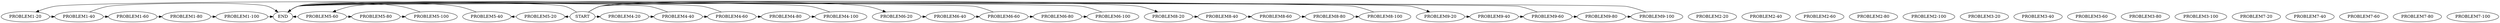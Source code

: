 // DBA1920P2GM
digraph {
	"PROBLEM1-20" [label="PROBLEM1-20"]
	"PROBLEM1-40" [label="PROBLEM1-40"]
	"PROBLEM1-60" [label="PROBLEM1-60"]
	"PROBLEM1-80" [label="PROBLEM1-80"]
	"PROBLEM1-100" [label="PROBLEM1-100"]
	"PROBLEM2-20" [label="PROBLEM2-20"]
	"PROBLEM2-40" [label="PROBLEM2-40"]
	"PROBLEM2-60" [label="PROBLEM2-60"]
	"PROBLEM2-80" [label="PROBLEM2-80"]
	"PROBLEM2-100" [label="PROBLEM2-100"]
	"PROBLEM3-20" [label="PROBLEM3-20"]
	"PROBLEM3-40" [label="PROBLEM3-40"]
	"PROBLEM3-60" [label="PROBLEM3-60"]
	"PROBLEM3-80" [label="PROBLEM3-80"]
	"PROBLEM3-100" [label="PROBLEM3-100"]
	"PROBLEM5-20" [label="PROBLEM5-20"]
	"PROBLEM5-40" [label="PROBLEM5-40"]
	"PROBLEM5-60" [label="PROBLEM5-60"]
	"PROBLEM5-80" [label="PROBLEM5-80"]
	"PROBLEM5-100" [label="PROBLEM5-100"]
	"PROBLEM4-20" [label="PROBLEM4-20"]
	"PROBLEM4-40" [label="PROBLEM4-40"]
	"PROBLEM4-60" [label="PROBLEM4-60"]
	"PROBLEM4-80" [label="PROBLEM4-80"]
	"PROBLEM4-100" [label="PROBLEM4-100"]
	"PROBLEM6-20" [label="PROBLEM6-20"]
	"PROBLEM6-40" [label="PROBLEM6-40"]
	"PROBLEM6-60" [label="PROBLEM6-60"]
	"PROBLEM6-80" [label="PROBLEM6-80"]
	"PROBLEM6-100" [label="PROBLEM6-100"]
	"PROBLEM7-20" [label="PROBLEM7-20"]
	"PROBLEM7-40" [label="PROBLEM7-40"]
	"PROBLEM7-60" [label="PROBLEM7-60"]
	"PROBLEM7-80" [label="PROBLEM7-80"]
	"PROBLEM7-100" [label="PROBLEM7-100"]
	"PROBLEM8-20" [label="PROBLEM8-20"]
	"PROBLEM8-40" [label="PROBLEM8-40"]
	"PROBLEM8-60" [label="PROBLEM8-60"]
	"PROBLEM8-80" [label="PROBLEM8-80"]
	"PROBLEM8-100" [label="PROBLEM8-100"]
	"PROBLEM9-20" [label="PROBLEM9-20"]
	"PROBLEM9-40" [label="PROBLEM9-40"]
	"PROBLEM9-60" [label="PROBLEM9-60"]
	"PROBLEM9-80" [label="PROBLEM9-80"]
	"PROBLEM9-100" [label="PROBLEM9-100"]
	START [label=START]
	END [label=END]
	"PROBLEM1-20" -> "PROBLEM1-40" [constraint=false]
	"PROBLEM1-40" -> "PROBLEM1-60" [constraint=false]
	"PROBLEM1-40" -> END [constraint=false]
	"PROBLEM1-60" -> "PROBLEM1-80" [constraint=false]
	"PROBLEM1-80" -> "PROBLEM1-100" [constraint=false]
	"PROBLEM1-100" -> END [constraint=false]
	"PROBLEM5-20" -> "PROBLEM5-40" [constraint=false]
	"PROBLEM5-40" -> "PROBLEM5-60" [constraint=false]
	"PROBLEM5-60" -> "PROBLEM5-80" [constraint=false]
	"PROBLEM5-60" -> END [constraint=false]
	"PROBLEM5-80" -> "PROBLEM5-100" [constraint=false]
	"PROBLEM5-100" -> END [constraint=false]
	"PROBLEM4-20" -> "PROBLEM4-40" [constraint=false]
	"PROBLEM4-40" -> "PROBLEM4-60" [constraint=false]
	"PROBLEM4-40" -> END [constraint=false]
	"PROBLEM4-60" -> "PROBLEM4-80" [constraint=false]
	"PROBLEM4-60" -> END [constraint=false]
	"PROBLEM4-80" -> "PROBLEM4-100" [constraint=false]
	"PROBLEM4-100" -> END [constraint=false]
	"PROBLEM6-20" -> "PROBLEM6-40" [constraint=false]
	"PROBLEM6-40" -> "PROBLEM6-60" [constraint=false]
	"PROBLEM6-60" -> "PROBLEM6-80" [constraint=false]
	"PROBLEM6-60" -> END [constraint=false]
	"PROBLEM6-80" -> "PROBLEM6-100" [constraint=false]
	"PROBLEM6-100" -> END [constraint=false]
	"PROBLEM8-20" -> "PROBLEM8-40" [constraint=false]
	"PROBLEM8-40" -> "PROBLEM8-60" [constraint=false]
	"PROBLEM8-60" -> "PROBLEM8-80" [constraint=false]
	"PROBLEM8-80" -> "PROBLEM8-100" [constraint=false]
	"PROBLEM8-100" -> END [constraint=false]
	"PROBLEM9-20" -> "PROBLEM9-40" [constraint=false]
	"PROBLEM9-40" -> "PROBLEM9-60" [constraint=false]
	"PROBLEM9-60" -> "PROBLEM9-80" [constraint=false]
	"PROBLEM9-60" -> END [constraint=false]
	"PROBLEM9-80" -> "PROBLEM9-100" [constraint=false]
	"PROBLEM9-100" -> END [constraint=false]
	START -> "PROBLEM1-20" [constraint=false]
	START -> "PROBLEM5-20" [constraint=false]
	START -> "PROBLEM4-20" [constraint=false]
	START -> "PROBLEM6-20" [constraint=false]
	START -> "PROBLEM8-20" [constraint=false]
	START -> "PROBLEM9-20" [constraint=false]
}
